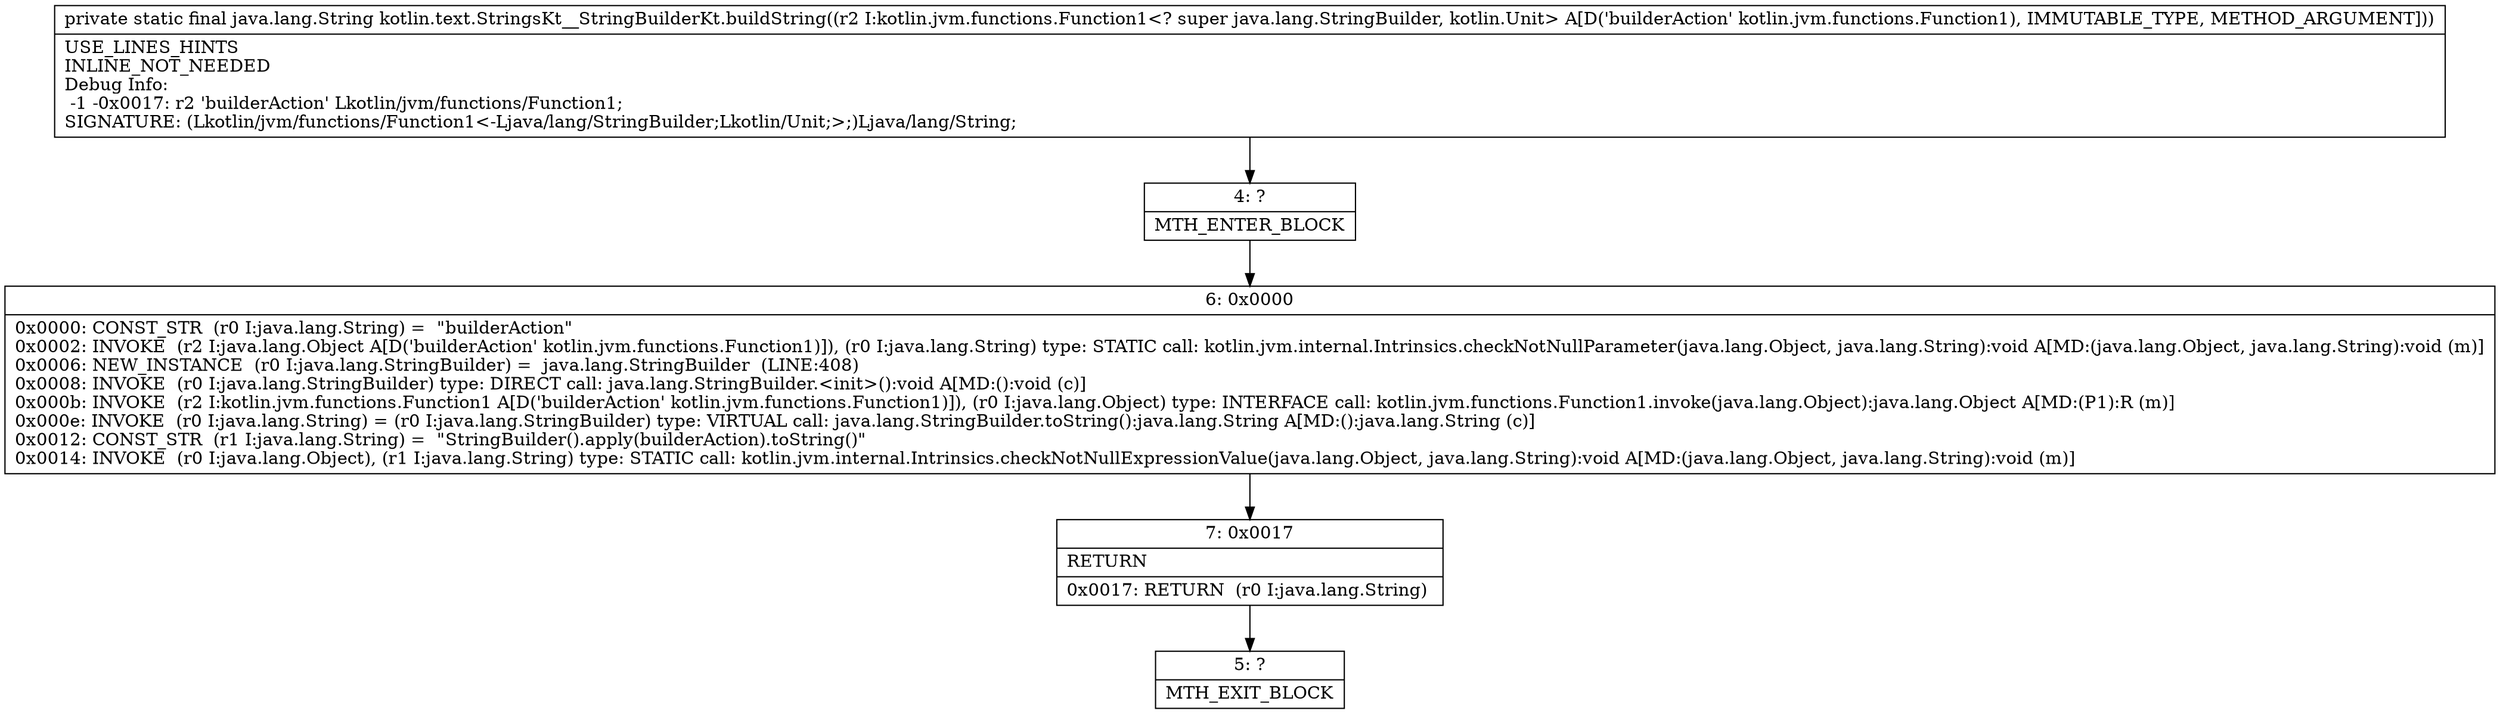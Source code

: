 digraph "CFG forkotlin.text.StringsKt__StringBuilderKt.buildString(Lkotlin\/jvm\/functions\/Function1;)Ljava\/lang\/String;" {
Node_4 [shape=record,label="{4\:\ ?|MTH_ENTER_BLOCK\l}"];
Node_6 [shape=record,label="{6\:\ 0x0000|0x0000: CONST_STR  (r0 I:java.lang.String) =  \"builderAction\" \l0x0002: INVOKE  (r2 I:java.lang.Object A[D('builderAction' kotlin.jvm.functions.Function1)]), (r0 I:java.lang.String) type: STATIC call: kotlin.jvm.internal.Intrinsics.checkNotNullParameter(java.lang.Object, java.lang.String):void A[MD:(java.lang.Object, java.lang.String):void (m)]\l0x0006: NEW_INSTANCE  (r0 I:java.lang.StringBuilder) =  java.lang.StringBuilder  (LINE:408)\l0x0008: INVOKE  (r0 I:java.lang.StringBuilder) type: DIRECT call: java.lang.StringBuilder.\<init\>():void A[MD:():void (c)]\l0x000b: INVOKE  (r2 I:kotlin.jvm.functions.Function1 A[D('builderAction' kotlin.jvm.functions.Function1)]), (r0 I:java.lang.Object) type: INTERFACE call: kotlin.jvm.functions.Function1.invoke(java.lang.Object):java.lang.Object A[MD:(P1):R (m)]\l0x000e: INVOKE  (r0 I:java.lang.String) = (r0 I:java.lang.StringBuilder) type: VIRTUAL call: java.lang.StringBuilder.toString():java.lang.String A[MD:():java.lang.String (c)]\l0x0012: CONST_STR  (r1 I:java.lang.String) =  \"StringBuilder().apply(builderAction).toString()\" \l0x0014: INVOKE  (r0 I:java.lang.Object), (r1 I:java.lang.String) type: STATIC call: kotlin.jvm.internal.Intrinsics.checkNotNullExpressionValue(java.lang.Object, java.lang.String):void A[MD:(java.lang.Object, java.lang.String):void (m)]\l}"];
Node_7 [shape=record,label="{7\:\ 0x0017|RETURN\l|0x0017: RETURN  (r0 I:java.lang.String) \l}"];
Node_5 [shape=record,label="{5\:\ ?|MTH_EXIT_BLOCK\l}"];
MethodNode[shape=record,label="{private static final java.lang.String kotlin.text.StringsKt__StringBuilderKt.buildString((r2 I:kotlin.jvm.functions.Function1\<? super java.lang.StringBuilder, kotlin.Unit\> A[D('builderAction' kotlin.jvm.functions.Function1), IMMUTABLE_TYPE, METHOD_ARGUMENT]))  | USE_LINES_HINTS\lINLINE_NOT_NEEDED\lDebug Info:\l  \-1 \-0x0017: r2 'builderAction' Lkotlin\/jvm\/functions\/Function1;\lSIGNATURE: (Lkotlin\/jvm\/functions\/Function1\<\-Ljava\/lang\/StringBuilder;Lkotlin\/Unit;\>;)Ljava\/lang\/String;\l}"];
MethodNode -> Node_4;Node_4 -> Node_6;
Node_6 -> Node_7;
Node_7 -> Node_5;
}

